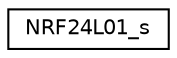 digraph "Graphical Class Hierarchy"
{
 // LATEX_PDF_SIZE
  edge [fontname="Helvetica",fontsize="10",labelfontname="Helvetica",labelfontsize="10"];
  node [fontname="Helvetica",fontsize="10",shape=record];
  rankdir="LR";
  Node0 [label="NRF24L01_s",height=0.2,width=0.4,color="black", fillcolor="white", style="filled",URL="$struct_n_r_f24_l01__s.html",tooltip=" "];
}
